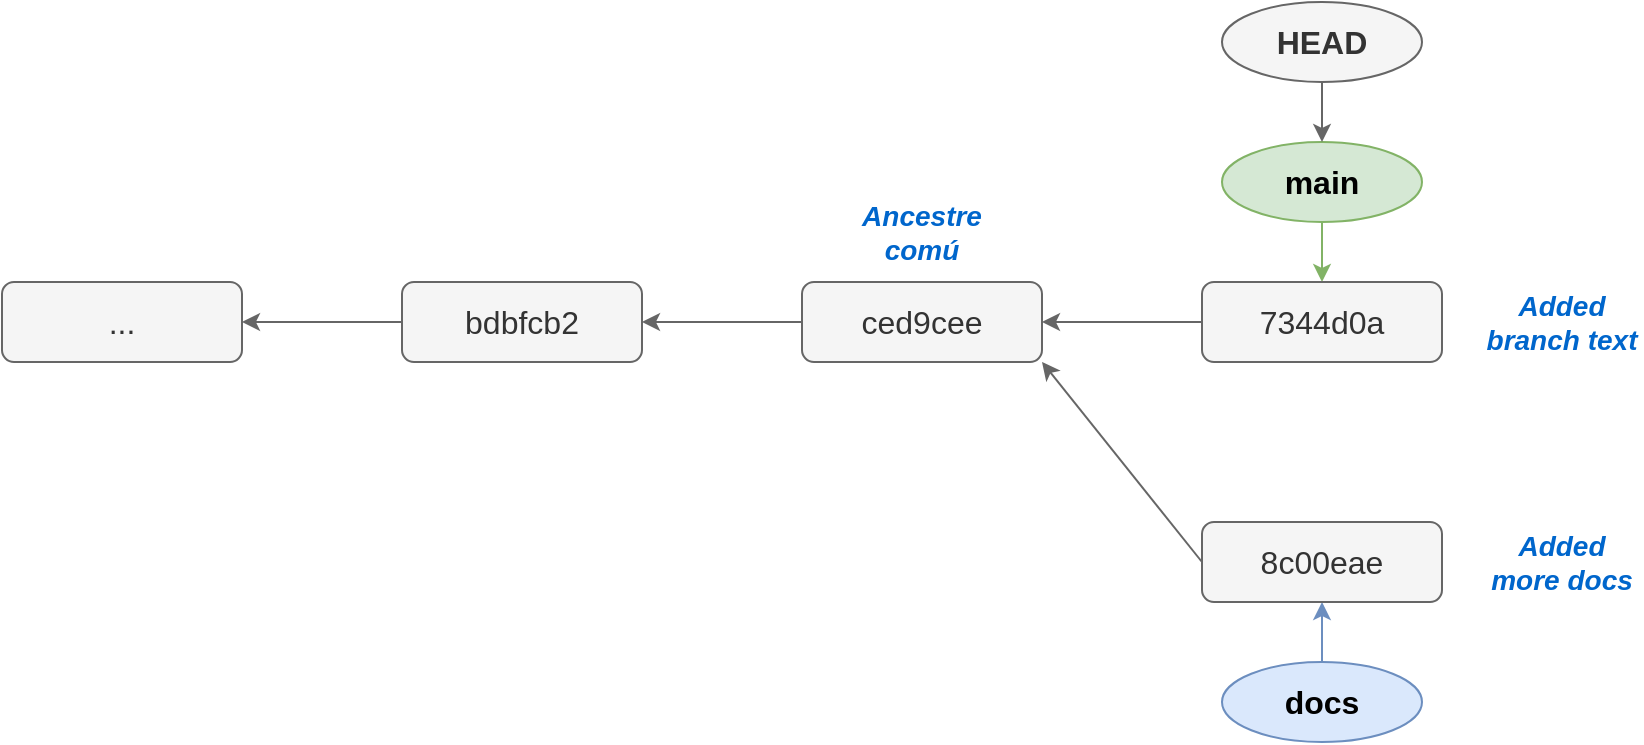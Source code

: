<mxfile version="22.0.8" type="device">
  <diagram name="Pàgina-1" id="mhbHxmUa4zc_a_H4eHv1">
    <mxGraphModel dx="954" dy="618" grid="1" gridSize="10" guides="1" tooltips="1" connect="1" arrows="1" fold="1" page="1" pageScale="1" pageWidth="827" pageHeight="1169" math="0" shadow="0">
      <root>
        <mxCell id="0" />
        <mxCell id="1" parent="0" />
        <mxCell id="bIK6wui3ePqaCmGUiWQX-3" value="..." style="rounded=1;whiteSpace=wrap;html=1;fontSize=16;fillColor=#f5f5f5;strokeColor=#666666;fontColor=#333333;" parent="1" vertex="1">
          <mxGeometry x="320" y="640" width="120" height="40" as="geometry" />
        </mxCell>
        <mxCell id="bIK6wui3ePqaCmGUiWQX-4" style="edgeStyle=orthogonalEdgeStyle;rounded=0;orthogonalLoop=1;jettySize=auto;html=1;exitX=0;exitY=0.5;exitDx=0;exitDy=0;fillColor=#f5f5f5;strokeColor=#666666;" parent="1" source="bIK6wui3ePqaCmGUiWQX-5" target="bIK6wui3ePqaCmGUiWQX-3" edge="1">
          <mxGeometry relative="1" as="geometry" />
        </mxCell>
        <mxCell id="bIK6wui3ePqaCmGUiWQX-5" value="bdbfcb2" style="rounded=1;whiteSpace=wrap;html=1;fontSize=16;fillColor=#f5f5f5;strokeColor=#666666;fontColor=#333333;" parent="1" vertex="1">
          <mxGeometry x="520" y="640" width="120" height="40" as="geometry" />
        </mxCell>
        <mxCell id="bIK6wui3ePqaCmGUiWQX-7" style="rounded=0;orthogonalLoop=1;jettySize=auto;html=1;fillColor=#d5e8d4;strokeColor=#82b366;" parent="1" target="FB9GtuEAJczlA79pJL21-2" edge="1" source="bIK6wui3ePqaCmGUiWQX-6">
          <mxGeometry relative="1" as="geometry">
            <mxPoint x="580" y="610" as="sourcePoint" />
          </mxGeometry>
        </mxCell>
        <mxCell id="bIK6wui3ePqaCmGUiWQX-6" value="main" style="ellipse;whiteSpace=wrap;html=1;fillColor=#d5e8d4;strokeColor=#82b366;fontSize=16;fontStyle=1" parent="1" vertex="1">
          <mxGeometry x="930" y="570" width="100" height="40" as="geometry" />
        </mxCell>
        <mxCell id="bIK6wui3ePqaCmGUiWQX-11" style="edgeStyle=orthogonalEdgeStyle;rounded=0;orthogonalLoop=1;jettySize=auto;html=1;exitX=0.5;exitY=1;exitDx=0;exitDy=0;fillColor=#f5f5f5;strokeColor=#666666;" parent="1" source="bIK6wui3ePqaCmGUiWQX-8" target="bIK6wui3ePqaCmGUiWQX-6" edge="1">
          <mxGeometry relative="1" as="geometry" />
        </mxCell>
        <mxCell id="bIK6wui3ePqaCmGUiWQX-8" value="HEAD" style="ellipse;whiteSpace=wrap;html=1;fillColor=#f5f5f5;strokeColor=#666666;fontSize=16;fontStyle=1;fontColor=#333333;" parent="1" vertex="1">
          <mxGeometry x="930" y="500" width="100" height="40" as="geometry" />
        </mxCell>
        <mxCell id="bIK6wui3ePqaCmGUiWQX-15" style="edgeStyle=orthogonalEdgeStyle;rounded=0;orthogonalLoop=1;jettySize=auto;html=1;fillColor=#dae8fc;strokeColor=#6c8ebf;" parent="1" source="bIK6wui3ePqaCmGUiWQX-14" target="FB9GtuEAJczlA79pJL21-1" edge="1">
          <mxGeometry relative="1" as="geometry" />
        </mxCell>
        <mxCell id="bIK6wui3ePqaCmGUiWQX-14" value="docs" style="ellipse;whiteSpace=wrap;html=1;fillColor=#dae8fc;strokeColor=#6c8ebf;fontSize=16;fontStyle=1" parent="1" vertex="1">
          <mxGeometry x="930" y="830" width="100" height="40" as="geometry" />
        </mxCell>
        <mxCell id="ul5t5D8sKcc3T1w5_CvT-2" style="edgeStyle=orthogonalEdgeStyle;rounded=0;orthogonalLoop=1;jettySize=auto;html=1;exitX=0;exitY=0.5;exitDx=0;exitDy=0;fillColor=#f5f5f5;strokeColor=#666666;" parent="1" source="ul5t5D8sKcc3T1w5_CvT-1" target="bIK6wui3ePqaCmGUiWQX-5" edge="1">
          <mxGeometry relative="1" as="geometry" />
        </mxCell>
        <mxCell id="ul5t5D8sKcc3T1w5_CvT-1" value="ced9cee" style="rounded=1;whiteSpace=wrap;html=1;fontSize=16;fillColor=#f5f5f5;strokeColor=#666666;fontColor=#333333;" parent="1" vertex="1">
          <mxGeometry x="720" y="640" width="120" height="40" as="geometry" />
        </mxCell>
        <mxCell id="FB9GtuEAJczlA79pJL21-1" value="8c00eae" style="rounded=1;whiteSpace=wrap;html=1;fontSize=16;fillColor=#f5f5f5;strokeColor=#666666;fontColor=#333333;" vertex="1" parent="1">
          <mxGeometry x="920" y="760" width="120" height="40" as="geometry" />
        </mxCell>
        <mxCell id="FB9GtuEAJczlA79pJL21-2" value="7344d0a" style="rounded=1;whiteSpace=wrap;html=1;fontSize=16;fillColor=#f5f5f5;strokeColor=#666666;fontColor=#333333;" vertex="1" parent="1">
          <mxGeometry x="920" y="640" width="120" height="40" as="geometry" />
        </mxCell>
        <mxCell id="FB9GtuEAJczlA79pJL21-3" style="rounded=0;orthogonalLoop=1;jettySize=auto;html=1;fillColor=#f5f5f5;strokeColor=#666666;" edge="1" parent="1" source="FB9GtuEAJczlA79pJL21-2" target="ul5t5D8sKcc3T1w5_CvT-1">
          <mxGeometry relative="1" as="geometry">
            <mxPoint x="730" y="670" as="sourcePoint" />
            <mxPoint x="650" y="670" as="targetPoint" />
          </mxGeometry>
        </mxCell>
        <mxCell id="FB9GtuEAJczlA79pJL21-4" style="rounded=0;orthogonalLoop=1;jettySize=auto;html=1;fillColor=#f5f5f5;strokeColor=#666666;exitX=0;exitY=0.5;exitDx=0;exitDy=0;entryX=1;entryY=1;entryDx=0;entryDy=0;" edge="1" parent="1" source="FB9GtuEAJczlA79pJL21-1" target="ul5t5D8sKcc3T1w5_CvT-1">
          <mxGeometry relative="1" as="geometry">
            <mxPoint x="930" y="630" as="sourcePoint" />
            <mxPoint x="850" y="653" as="targetPoint" />
          </mxGeometry>
        </mxCell>
        <mxCell id="FB9GtuEAJczlA79pJL21-5" value="&lt;font color=&quot;#0066cc&quot; style=&quot;font-size: 14px;&quot;&gt;&lt;b&gt;Ancestre comú&lt;/b&gt;&lt;/font&gt;" style="text;html=1;strokeColor=none;fillColor=none;align=center;verticalAlign=middle;whiteSpace=wrap;rounded=0;fontStyle=2" vertex="1" parent="1">
          <mxGeometry x="750" y="600" width="60" height="30" as="geometry" />
        </mxCell>
        <mxCell id="FB9GtuEAJczlA79pJL21-6" value="&lt;font color=&quot;#0066cc&quot; style=&quot;font-size: 14px;&quot;&gt;&lt;b&gt;Added branch text&lt;/b&gt;&lt;/font&gt;" style="text;html=1;strokeColor=none;fillColor=none;align=center;verticalAlign=middle;whiteSpace=wrap;rounded=0;fontStyle=2" vertex="1" parent="1">
          <mxGeometry x="1060" y="645" width="80" height="30" as="geometry" />
        </mxCell>
        <mxCell id="FB9GtuEAJczlA79pJL21-7" value="&lt;font color=&quot;#0066cc&quot; style=&quot;font-size: 14px;&quot;&gt;&lt;b&gt;Added more docs&lt;/b&gt;&lt;/font&gt;" style="text;html=1;strokeColor=none;fillColor=none;align=center;verticalAlign=middle;whiteSpace=wrap;rounded=0;fontStyle=2" vertex="1" parent="1">
          <mxGeometry x="1060" y="765" width="80" height="30" as="geometry" />
        </mxCell>
      </root>
    </mxGraphModel>
  </diagram>
</mxfile>
